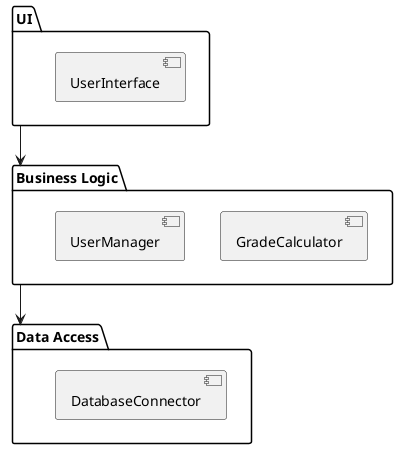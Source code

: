 @startuml ДиограммаПакетов
package "UI" {
    [UserInterface]
}

package "Business Logic" as BL {
    [GradeCalculator]
    [UserManager]
}

package "Data Access" as DA {
    [DatabaseConnector]
}

UI --> BL
BL --> DA
@enduml